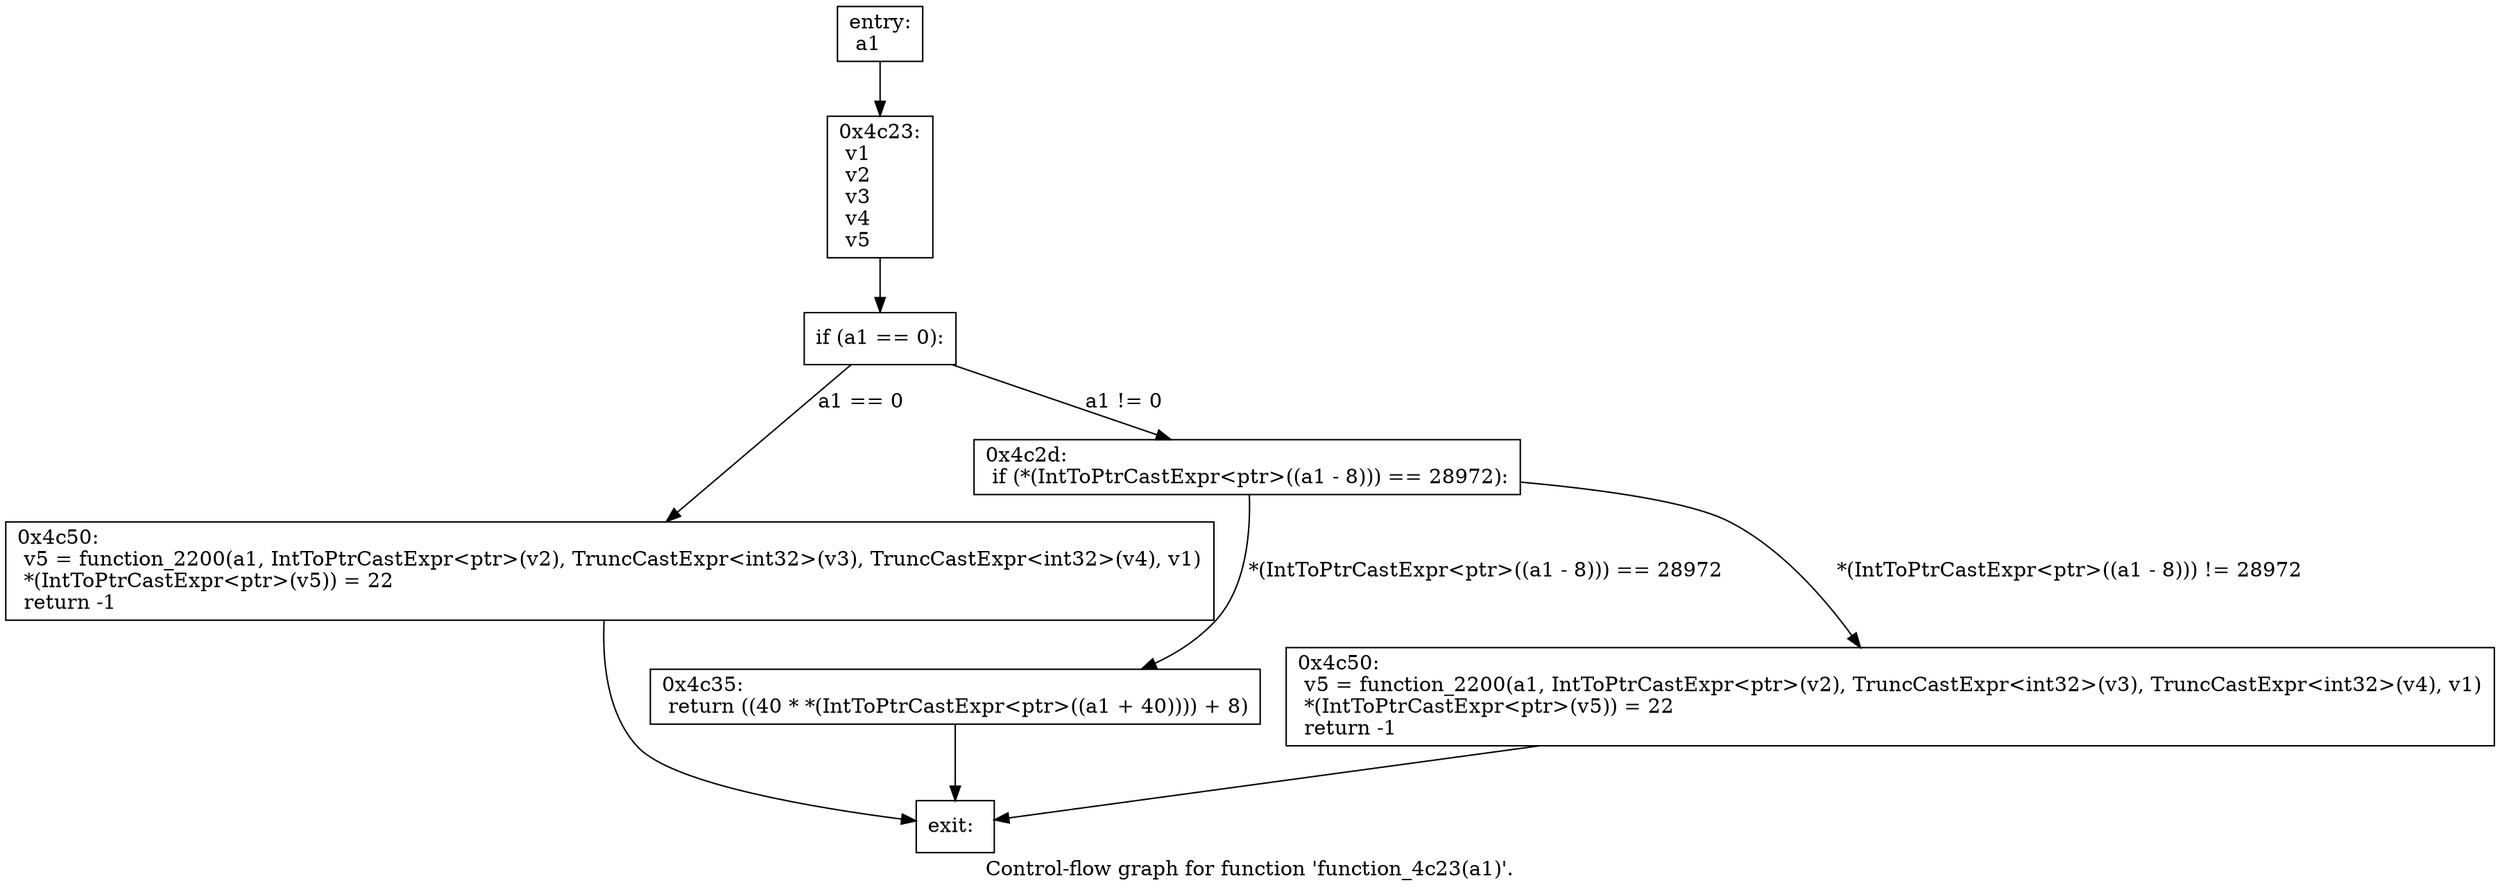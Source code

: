 digraph "Control-flow graph for function 'function_4c23(a1)'." {
  label="Control-flow graph for function 'function_4c23(a1)'.";
  node [shape=record];

  Node081A2C18 [label="{entry:\l  a1\l}"];
  Node081A2C18 -> Node081A29D8;
  Node081A29D8 [label="{0x4c23:\l  v1\l  v2\l  v3\l  v4\l  v5\l}"];
  Node081A29D8 -> Node081A2A20;
  Node081A2A20 [label="{  if (a1 == 0):\l}"];
  Node081A2A20 -> Node081A2D38 [label="a1 == 0"];
  Node081A2A20 -> Node081A2630 [label="a1 != 0"];
  Node081A2D38 [label="{0x4c50:\l  v5 = function_2200(a1, IntToPtrCastExpr\<ptr\>(v2), TruncCastExpr\<int32\>(v3), TruncCastExpr\<int32\>(v4), v1)\l  *(IntToPtrCastExpr\<ptr\>(v5)) = 22\l  return -1\l}"];
  Node081A2D38 -> Node081A2C60;
  Node081A2630 [label="{0x4c2d:\l  if (*(IntToPtrCastExpr\<ptr\>((a1 - 8))) == 28972):\l}"];
  Node081A2630 -> Node081A2870 [label="*(IntToPtrCastExpr\<ptr\>((a1 - 8))) == 28972"];
  Node081A2630 -> Node081A2CA8 [label="*(IntToPtrCastExpr\<ptr\>((a1 - 8))) != 28972"];
  Node081A2C60 [label="{exit:\l}"];
  Node081A2870 [label="{0x4c35:\l  return ((40 * *(IntToPtrCastExpr\<ptr\>((a1 + 40)))) + 8)\l}"];
  Node081A2870 -> Node081A2C60;
  Node081A2CA8 [label="{0x4c50:\l  v5 = function_2200(a1, IntToPtrCastExpr\<ptr\>(v2), TruncCastExpr\<int32\>(v3), TruncCastExpr\<int32\>(v4), v1)\l  *(IntToPtrCastExpr\<ptr\>(v5)) = 22\l  return -1\l}"];
  Node081A2CA8 -> Node081A2C60;

}
